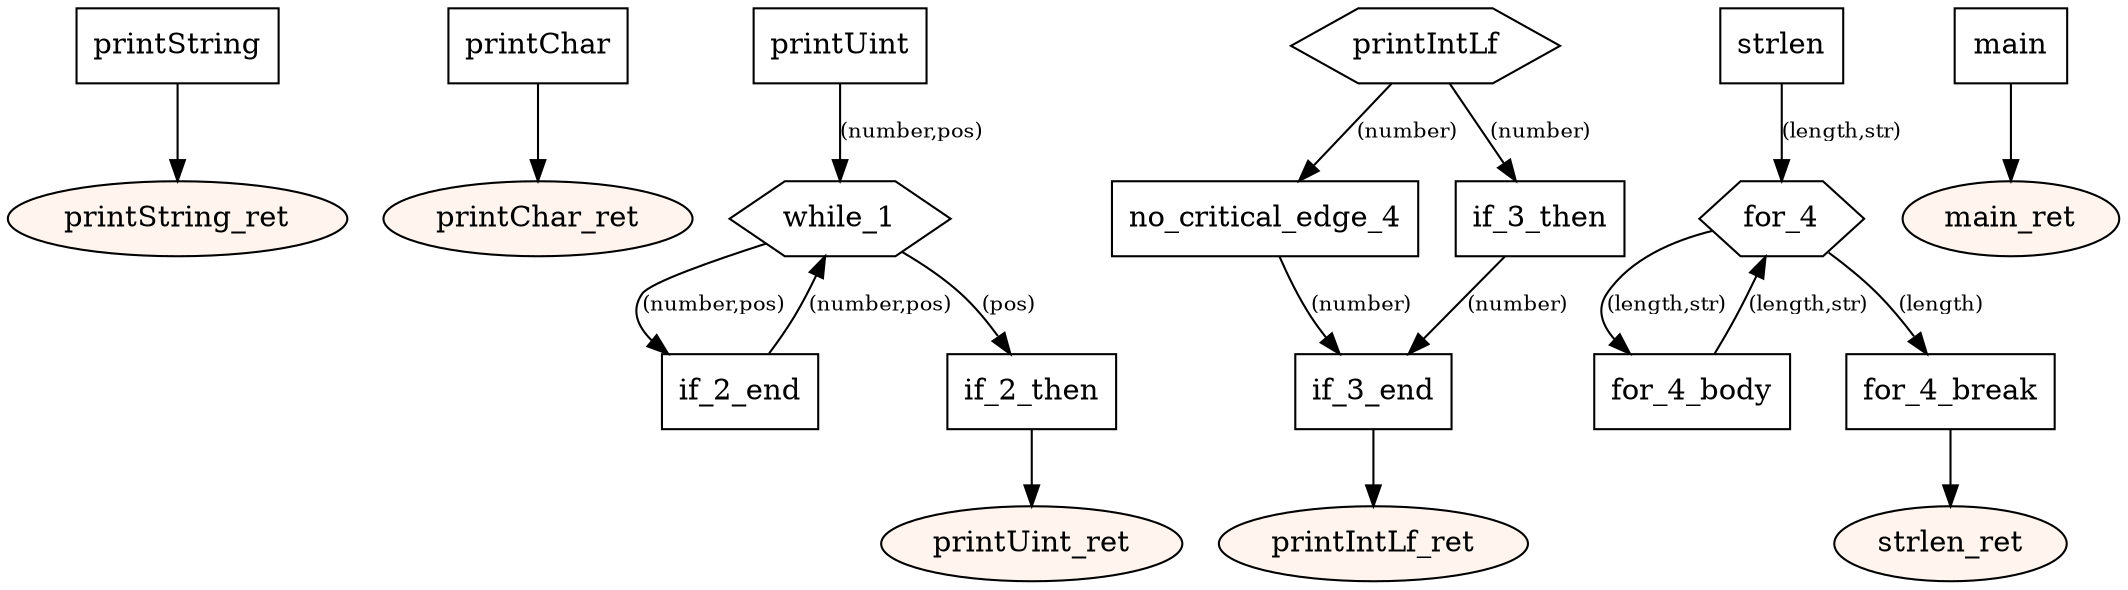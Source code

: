 digraph program {
	edge[fontsize="10pt"];
	subgraph fn_printString {
		BasicBlock_0_printString [label="printString",shape=box];
		BasicBlock_0_printString -> BasicBlock_0_printString_ret;
		BasicBlock_0_printString_ret [label="printString_ret",shape=oval,style=filled,fillcolor="#fff5ee"];
	}
	subgraph fn_printChar {
		BasicBlock_1_printChar [label="printChar",shape=box];
		BasicBlock_1_printChar -> BasicBlock_1_printChar_ret;
		BasicBlock_1_printChar_ret [label="printChar_ret",shape=oval,style=filled,fillcolor="#fff5ee"];
	}
	subgraph fn_printUint {
		BasicBlock_2_printUint [label="printUint",shape=box];
		BasicBlock_2_printUint -> BasicBlock_2_while_1 [label="(number,pos)"];
		BasicBlock_2_if_2_end [label="if_2_end",shape=box];
		BasicBlock_2_if_2_end -> BasicBlock_2_while_1 [label="(number,pos)"];
		BasicBlock_2_while_1 [label="while_1",shape=hexagon];
		BasicBlock_2_while_1 -> BasicBlock_2_if_2_end [label="(number,pos)"];
		BasicBlock_2_while_1 -> BasicBlock_2_if_2_then [label="(pos)"];
		BasicBlock_2_if_2_then [label="if_2_then",shape=box];
		BasicBlock_2_if_2_then -> BasicBlock_2_printUint_ret;
		BasicBlock_2_printUint_ret [label="printUint_ret",shape=oval,style=filled,fillcolor="#fff5ee"];
	}
	subgraph fn_printIntLf {
		BasicBlock_3_printIntLf [label="printIntLf",shape=hexagon];
		BasicBlock_3_printIntLf -> BasicBlock_3_no_critical_edge_4 [label="(number)"];
		BasicBlock_3_printIntLf -> BasicBlock_3_if_3_then [label="(number)"];
		BasicBlock_3_no_critical_edge_4 [label="no_critical_edge_4",shape=box];
		BasicBlock_3_no_critical_edge_4 -> BasicBlock_3_if_3_end [label="(number)"];
		BasicBlock_3_if_3_then [label="if_3_then",shape=box];
		BasicBlock_3_if_3_then -> BasicBlock_3_if_3_end [label="(number)"];
		BasicBlock_3_if_3_end [label="if_3_end",shape=box];
		BasicBlock_3_if_3_end -> BasicBlock_3_printIntLf_ret;
		BasicBlock_3_printIntLf_ret [label="printIntLf_ret",shape=oval,style=filled,fillcolor="#fff5ee"];
	}
	subgraph fn_strlen {
		BasicBlock_4_strlen [label="strlen",shape=box];
		BasicBlock_4_strlen -> BasicBlock_4_for_4 [label="(length,str)"];
		BasicBlock_4_for_4_body [label="for_4_body",shape=box];
		BasicBlock_4_for_4_body -> BasicBlock_4_for_4 [label="(length,str)"];
		BasicBlock_4_for_4 [label="for_4",shape=hexagon];
		BasicBlock_4_for_4 -> BasicBlock_4_for_4_break [label="(length)"];
		BasicBlock_4_for_4 -> BasicBlock_4_for_4_body [label="(length,str)"];
		BasicBlock_4_for_4_break [label="for_4_break",shape=box];
		BasicBlock_4_for_4_break -> BasicBlock_4_strlen_ret;
		BasicBlock_4_strlen_ret [label="strlen_ret",shape=oval,style=filled,fillcolor="#fff5ee"];
	}
	subgraph fn_main {
		BasicBlock_5_main [label="main",shape=box];
		BasicBlock_5_main -> BasicBlock_5_main_ret;
		BasicBlock_5_main_ret [label="main_ret",shape=oval,style=filled,fillcolor="#fff5ee"];
	}
}
